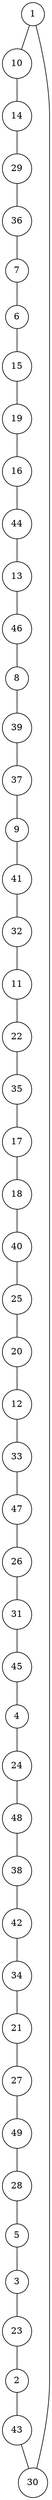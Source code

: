 graph random1792309082 {
	node [shape=circle fillcolor=white]
	1 [ pos = "0.325126,8.398904!"]
	2 [ pos = "3.530189,9.207072!"]
	3 [ pos = "2.399980,12.421124!"]
	4 [ pos = "11.121301,14.179968!"]
	5 [ pos = "3.402390,15.094326!"]
	6 [ pos = "6.493992,5.755461!"]
	7 [ pos = "8.007042,3.632929!"]
	8 [ pos = "15.340501,1.772629!"]
	9 [ pos = "17.676050,5.152776!"]
	10 [ pos = "2.401061,6.884274!"]
	11 [ pos = "15.129801,8.757126!"]
	12 [ pos = "12.228555,10.795380!"]
	13 [ pos = "13.021399,4.065335!"]
	14 [ pos = "0.818284,5.937300!"]
	15 [ pos = "6.749291,7.899056!"]
	16 [ pos = "12.412601,7.074417!"]
	17 [ pos = "16.297960,15.942790!"]
	18 [ pos = "16.281489,18.697940!"]
	19 [ pos = "8.023474,7.062351!"]
	20 [ pos = "12.537468,11.425865!"]
	21 [ pos = "1.816237,19.031460!"]
	22 [ pos = "17.181326,9.823279!"]
	23 [ pos = "2.323950,12.181387!"]
	24 [ pos = "11.595908,20.000000!"]
	25 [ pos = "17.334163,13.996969!"]
	26 [ pos = "6.543835,12.123525!"]
	27 [ pos = "2.413656,18.772389!"]
	28 [ pos = "2.578466,15.435055!"]
	29 [ pos = "2.497285,3.396750!"]
	30 [ pos = "1.031915,9.246576!"]
	31 [ pos = "11.295806,13.444516!"]
	32 [ pos = "16.320994,7.253327!"]
	33 [ pos = "9.046867,12.262043!"]
	34 [ pos = "5.610827,17.070341!"]
	35 [ pos = "19.324394,18.148296!"]
	36 [ pos = "8.155767,0.800192!"]
	37 [ pos = "16.839316,4.996653!"]
	38 [ pos = "10.623470,19.163266!"]
	39 [ pos = "17.178040,1.878939!"]
	40 [ pos = "18.822827,14.171764!"]
	41 [ pos = "15.875908,5.026222!"]
	42 [ pos = "5.954849,18.289563!"]
	43 [ pos = "3.458172,8.533315!"]
	44 [ pos = "13.384179,5.955458!"]
	45 [ pos = "11.930065,14.416093!"]
	46 [ pos = "15.202034,2.885431!"]
	47 [ pos = "7.520170,11.182588!"]
	48 [ pos = "10.138758,16.567037!"]
	49 [ pos = "3.104192,15.749585!"]

	1 -- 10
	2 -- 43
	3 -- 23
	4 -- 24
	5 -- 3
	6 -- 15
	7 -- 6
	8 -- 39
	9 -- 41
	10 -- 14
	11 -- 22
	12 -- 33
	13 -- 46
	14 -- 29
	15 -- 19
	16 -- 44
	17 -- 18
	18 -- 40
	19 -- 16
	20 -- 12
	21 -- 27
	22 -- 35
	23 -- 2
	24 -- 48
	25 -- 20
	26 -- 31
	27 -- 49
	28 -- 5
	29 -- 36
	30 -- 1
	31 -- 45
	32 -- 11
	33 -- 47
	34 -- 21
	35 -- 17
	36 -- 7
	37 -- 9
	38 -- 42
	39 -- 37
	40 -- 25
	41 -- 32
	42 -- 34
	43 -- 30
	44 -- 13
	45 -- 4
	46 -- 8
	47 -- 26
	48 -- 38
	49 -- 28
}